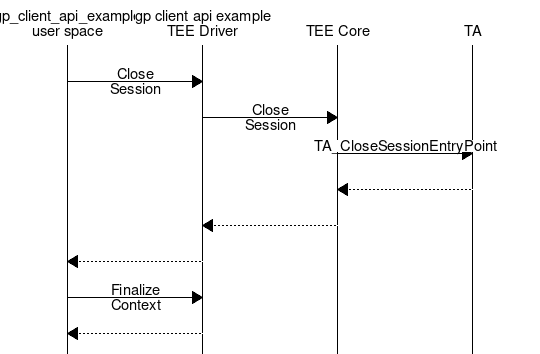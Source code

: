 msc {
	hscale = "0.9", wordwraparcs = on;

	a [label="gp_client_api_example\nuser space"],
	b [label="gp client api example\nTEE Driver"],
	f [label="TEE Core"],
	g [label="TA"];

	||| ;
	a=>b [ label = "Close\nSession" ];
	b=>f [ label = "Close\nSession" ];
	f=>g [ label = "TA_CloseSessionEntryPoint" ];
	g>>f ;
	f>>b ;
	b>>a ;
	a=>b [ label = "Finalize\nContext" ];
	b>>a ;
}
